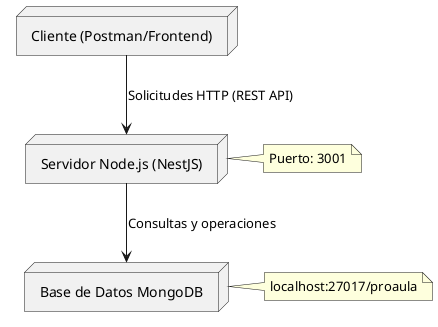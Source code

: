 @startuml
' Diagrama de despliegue - Vista de Implementación ProAula

node "Cliente (Postman/Frontend)" as Cliente
node "Servidor Node.js (NestJS)" as Servidor
node "Base de Datos MongoDB" as MongoDB

Cliente --> Servidor : Solicitudes HTTP (REST API)
Servidor --> MongoDB : Consultas y operaciones

note right of Servidor
  Puerto: 3001
end note
note right of MongoDB
  localhost:27017/proaula
end note

@enduml
